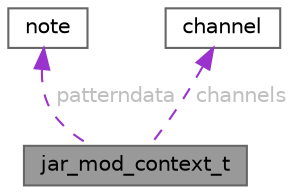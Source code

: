 digraph "jar_mod_context_t"
{
 // LATEX_PDF_SIZE
  bgcolor="transparent";
  edge [fontname=Helvetica,fontsize=10,labelfontname=Helvetica,labelfontsize=10];
  node [fontname=Helvetica,fontsize=10,shape=box,height=0.2,width=0.4];
  Node1 [id="Node000001",label="jar_mod_context_t",height=0.2,width=0.4,color="gray40", fillcolor="grey60", style="filled", fontcolor="black",tooltip=" "];
  Node2 -> Node1 [id="edge5_Node000001_Node000002",dir="back",color="darkorchid3",style="dashed",tooltip=" ",label=" patterndata",fontcolor="grey" ];
  Node2 [id="Node000002",label="note",height=0.2,width=0.4,color="gray40", fillcolor="white", style="filled",URL="$structnote.html",tooltip=" "];
  Node3 -> Node1 [id="edge6_Node000001_Node000003",dir="back",color="darkorchid3",style="dashed",tooltip=" ",label=" channels",fontcolor="grey" ];
  Node3 [id="Node000003",label="channel",height=0.2,width=0.4,color="gray40", fillcolor="white", style="filled",URL="$structchannel.html",tooltip=" "];
}
